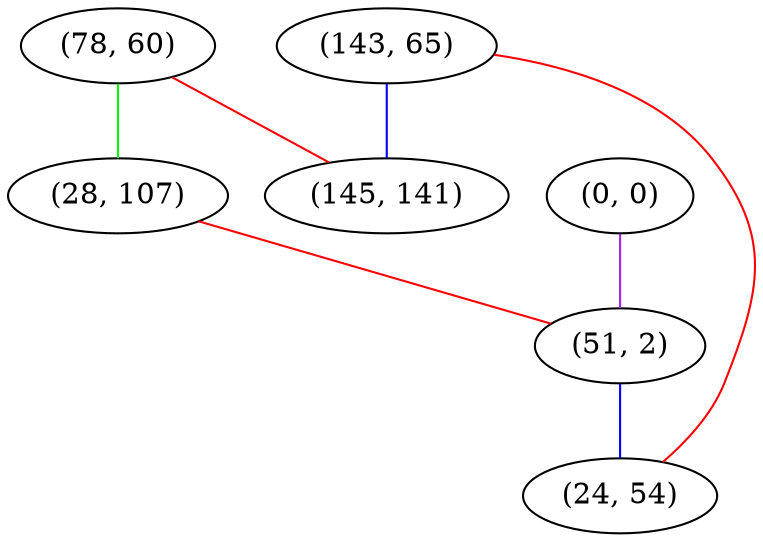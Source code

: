 graph "" {
"(78, 60)";
"(0, 0)";
"(28, 107)";
"(143, 65)";
"(51, 2)";
"(145, 141)";
"(24, 54)";
"(78, 60)" -- "(145, 141)"  [color=red, key=0, weight=1];
"(78, 60)" -- "(28, 107)"  [color=green, key=0, weight=2];
"(0, 0)" -- "(51, 2)"  [color=purple, key=0, weight=4];
"(28, 107)" -- "(51, 2)"  [color=red, key=0, weight=1];
"(143, 65)" -- "(24, 54)"  [color=red, key=0, weight=1];
"(143, 65)" -- "(145, 141)"  [color=blue, key=0, weight=3];
"(51, 2)" -- "(24, 54)"  [color=blue, key=0, weight=3];
}
